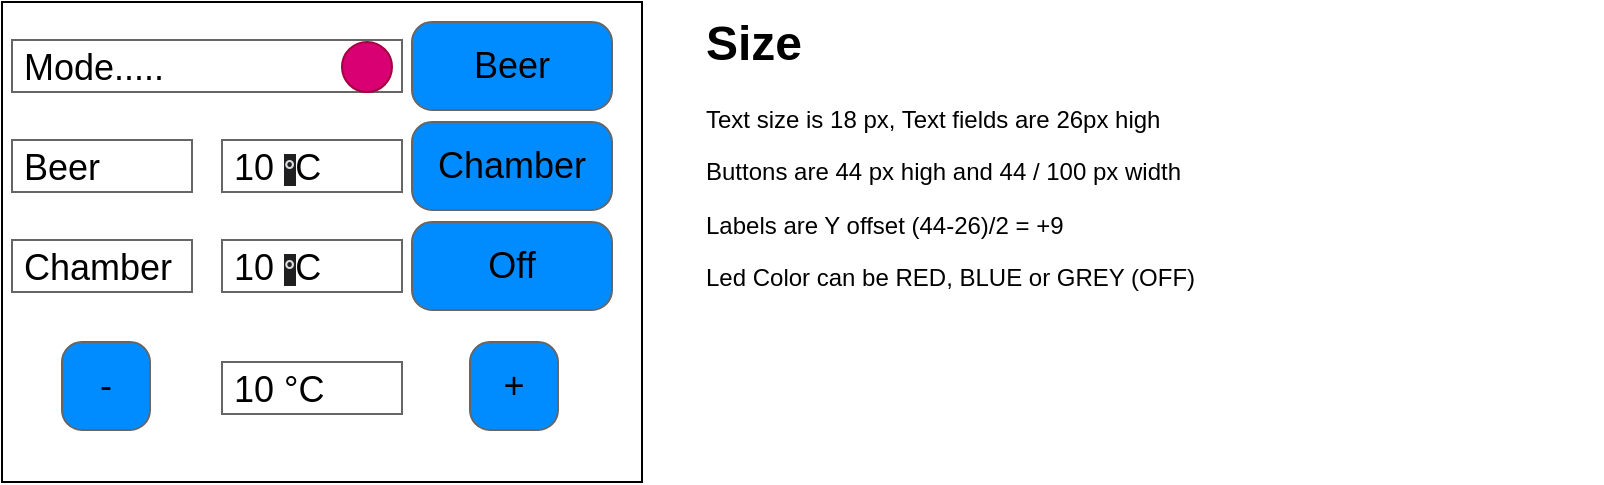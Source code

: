 <mxfile version="24.7.17">
  <diagram name="Page-1" id="hBoBq0eF_aggM5Ivi7u9">
    <mxGraphModel dx="1238" dy="863" grid="1" gridSize="10" guides="1" tooltips="1" connect="1" arrows="1" fold="1" page="1" pageScale="1" pageWidth="850" pageHeight="1100" math="0" shadow="0">
      <root>
        <mxCell id="0" />
        <mxCell id="1" parent="0" />
        <mxCell id="-efn8vALGl1YdwpLpWK5-9" value="" style="rounded=0;whiteSpace=wrap;html=1;" vertex="1" parent="1">
          <mxGeometry width="320" height="240" as="geometry" />
        </mxCell>
        <mxCell id="-efn8vALGl1YdwpLpWK5-7" value="Beer" style="strokeWidth=1;shadow=0;dashed=0;align=center;html=1;shape=mxgraph.mockup.buttons.button;strokeColor=#666666;mainText=;buttonStyle=round;fillColor=#008cff;whiteSpace=wrap;fontSize=18;" vertex="1" parent="1">
          <mxGeometry x="205" y="10" width="100" height="44" as="geometry" />
        </mxCell>
        <mxCell id="-efn8vALGl1YdwpLpWK5-8" value="Mode....." style="strokeWidth=1;shadow=0;dashed=0;align=center;html=1;shape=mxgraph.mockup.text.textBox;align=left;spacingLeft=4;spacingTop=-3;whiteSpace=wrap;strokeColor=#666666;mainText=;fontSize=18;verticalAlign=top;" vertex="1" parent="1">
          <mxGeometry x="5" y="19" width="195" height="26" as="geometry" />
        </mxCell>
        <mxCell id="-efn8vALGl1YdwpLpWK5-10" value="Chamber" style="strokeWidth=1;shadow=0;dashed=0;align=center;html=1;shape=mxgraph.mockup.buttons.button;strokeColor=#666666;mainText=;buttonStyle=round;fillColor=#008cff;whiteSpace=wrap;fontSize=18;" vertex="1" parent="1">
          <mxGeometry x="205" y="60" width="100" height="44" as="geometry" />
        </mxCell>
        <mxCell id="-efn8vALGl1YdwpLpWK5-11" value="Off" style="strokeWidth=1;shadow=0;dashed=0;align=center;html=1;shape=mxgraph.mockup.buttons.button;strokeColor=#666666;mainText=;buttonStyle=round;fillColor=#008cff;whiteSpace=wrap;fontSize=18;" vertex="1" parent="1">
          <mxGeometry x="205" y="110" width="100" height="44" as="geometry" />
        </mxCell>
        <mxCell id="-efn8vALGl1YdwpLpWK5-12" value="-" style="strokeWidth=1;shadow=0;dashed=0;align=center;html=1;shape=mxgraph.mockup.buttons.button;strokeColor=#666666;mainText=;buttonStyle=round;fillColor=#008cff;whiteSpace=wrap;fontSize=18;" vertex="1" parent="1">
          <mxGeometry x="30" y="170" width="44" height="44" as="geometry" />
        </mxCell>
        <mxCell id="-efn8vALGl1YdwpLpWK5-13" value="+" style="strokeWidth=1;shadow=0;dashed=0;align=center;html=1;shape=mxgraph.mockup.buttons.button;strokeColor=#666666;mainText=;buttonStyle=round;fillColor=#008cff;whiteSpace=wrap;fontSize=18;" vertex="1" parent="1">
          <mxGeometry x="234" y="170" width="44" height="44" as="geometry" />
        </mxCell>
        <mxCell id="-efn8vALGl1YdwpLpWK5-14" value="Beer" style="strokeWidth=1;shadow=0;dashed=0;align=center;html=1;shape=mxgraph.mockup.text.textBox;align=left;spacingLeft=4;spacingTop=-3;whiteSpace=wrap;strokeColor=#666666;mainText=;fontSize=18;verticalAlign=top;" vertex="1" parent="1">
          <mxGeometry x="5" y="69" width="90" height="26" as="geometry" />
        </mxCell>
        <mxCell id="-efn8vALGl1YdwpLpWK5-16" value="Chamber" style="strokeWidth=1;shadow=0;dashed=0;align=center;html=1;shape=mxgraph.mockup.text.textBox;align=left;spacingLeft=4;spacingTop=-3;whiteSpace=wrap;strokeColor=#666666;mainText=;fontSize=18;verticalAlign=top;" vertex="1" parent="1">
          <mxGeometry x="5" y="119" width="90" height="26" as="geometry" />
        </mxCell>
        <mxCell id="-efn8vALGl1YdwpLpWK5-17" value="10&amp;nbsp;&lt;span style=&quot;font-weight: bold; color: rgb(218, 220, 224); font-family: Arial, sans-serif; font-size: 14px; background-color: rgb(31, 31, 31);&quot;&gt;°&lt;/span&gt;C" style="strokeWidth=1;shadow=0;dashed=0;align=center;html=1;shape=mxgraph.mockup.text.textBox;align=left;spacingLeft=4;spacingTop=-3;whiteSpace=wrap;strokeColor=#666666;mainText=;fontSize=18;verticalAlign=top;" vertex="1" parent="1">
          <mxGeometry x="110" y="69" width="90" height="26" as="geometry" />
        </mxCell>
        <mxCell id="-efn8vALGl1YdwpLpWK5-18" value="10&amp;nbsp;&lt;span style=&quot;font-weight: bold; color: rgb(218, 220, 224); font-family: Arial, sans-serif; font-size: 14px; background-color: rgb(31, 31, 31);&quot;&gt;°&lt;/span&gt;C" style="strokeWidth=1;shadow=0;dashed=0;align=center;html=1;shape=mxgraph.mockup.text.textBox;align=left;spacingLeft=4;spacingTop=-3;whiteSpace=wrap;strokeColor=#666666;mainText=;fontSize=18;verticalAlign=top;" vertex="1" parent="1">
          <mxGeometry x="110" y="119" width="90" height="26" as="geometry" />
        </mxCell>
        <mxCell id="-efn8vALGl1YdwpLpWK5-19" value="10 °C" style="strokeWidth=1;shadow=0;dashed=0;align=left;shape=mxgraph.mockup.text.textBox;align=left;spacingLeft=4;spacingTop=-3;whiteSpace=wrap;strokeColor=#666666;mainText=;fontSize=18;verticalAlign=top;fontStyle=0" vertex="1" parent="1">
          <mxGeometry x="110" y="180" width="90" height="26" as="geometry" />
        </mxCell>
        <mxCell id="-efn8vALGl1YdwpLpWK5-20" value="" style="ellipse;whiteSpace=wrap;html=1;aspect=fixed;fillColor=#d80073;fontColor=#ffffff;strokeColor=#A50040;" vertex="1" parent="1">
          <mxGeometry x="170" y="20" width="25" height="25" as="geometry" />
        </mxCell>
        <mxCell id="-efn8vALGl1YdwpLpWK5-21" value="&lt;h1 style=&quot;margin-top: 0px;&quot;&gt;Size&lt;/h1&gt;&lt;div&gt;Text size is 18 px, Text fields are 26px high&lt;/div&gt;&lt;p&gt;Buttons are 44 px high and 44 / 100 px width&lt;/p&gt;&lt;p&gt;Labels are Y offset (44-26)/2 = +9&lt;/p&gt;&lt;p&gt;Led Color can be RED, BLUE or GREY (OFF)&lt;/p&gt;" style="text;html=1;whiteSpace=wrap;overflow=hidden;rounded=0;" vertex="1" parent="1">
          <mxGeometry x="350" width="450" height="200" as="geometry" />
        </mxCell>
      </root>
    </mxGraphModel>
  </diagram>
</mxfile>
